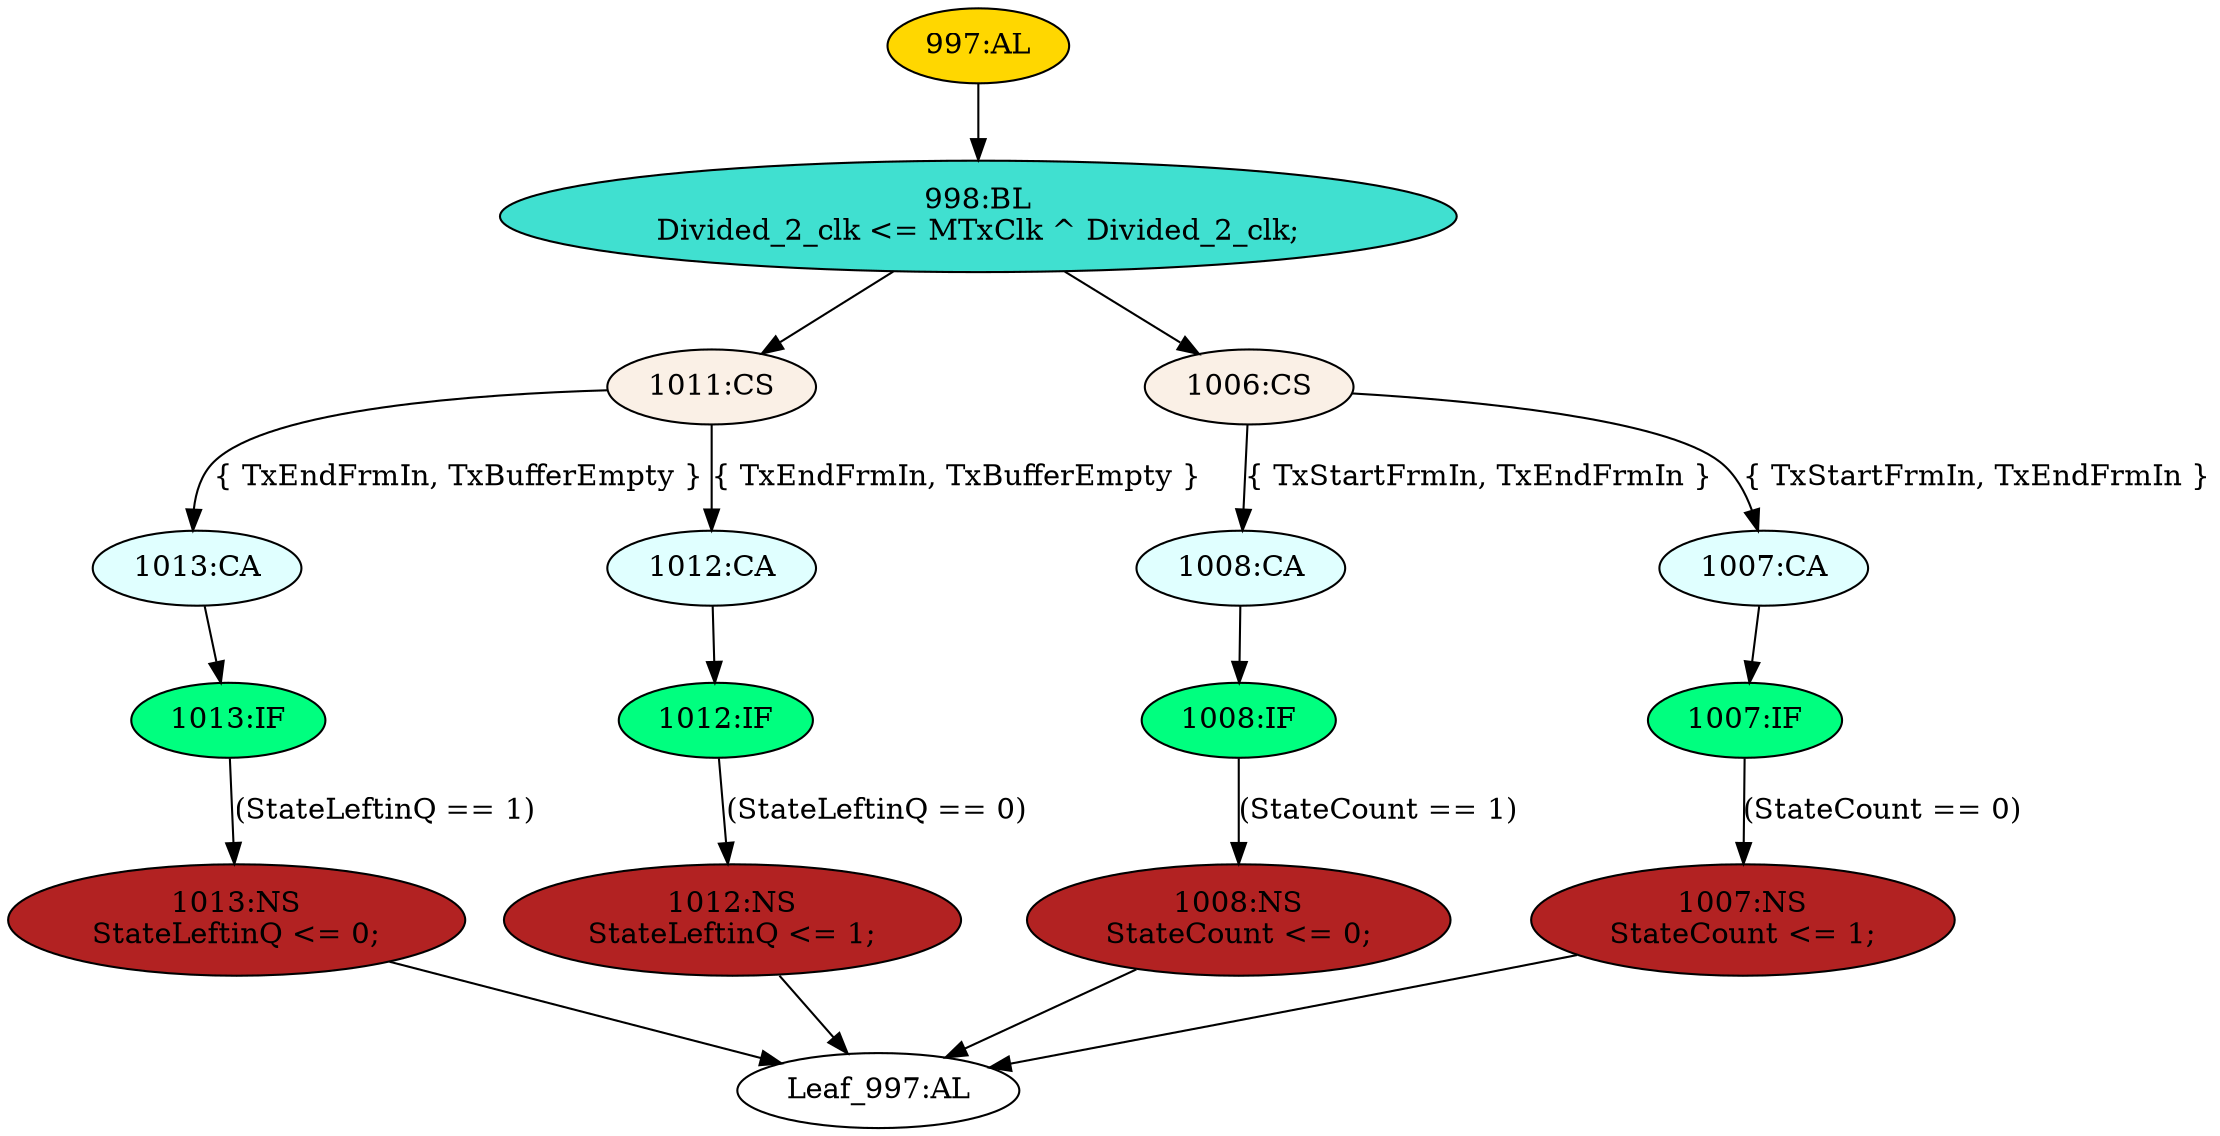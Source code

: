 strict digraph "" {
	node [label="\N"];
	"1013:CA"	 [ast="<pyverilog.vparser.ast.Case object at 0x7f83b382f290>",
		fillcolor=lightcyan,
		label="1013:CA",
		statements="[]",
		style=filled,
		typ=Case];
	"1013:IF"	 [ast="<pyverilog.vparser.ast.IfStatement object at 0x7f83b382f1d0>",
		fillcolor=springgreen,
		label="1013:IF",
		statements="[]",
		style=filled,
		typ=IfStatement];
	"1013:CA" -> "1013:IF"	 [cond="[]",
		lineno=None];
	"1008:IF"	 [ast="<pyverilog.vparser.ast.IfStatement object at 0x7f8391e56190>",
		fillcolor=springgreen,
		label="1008:IF",
		statements="[]",
		style=filled,
		typ=IfStatement];
	"1008:NS"	 [ast="<pyverilog.vparser.ast.NonblockingSubstitution object at 0x7f8391e56ed0>",
		fillcolor=firebrick,
		label="1008:NS
StateCount <= 0;",
		statements="[<pyverilog.vparser.ast.NonblockingSubstitution object at 0x7f8391e56ed0>]",
		style=filled,
		typ=NonblockingSubstitution];
	"1008:IF" -> "1008:NS"	 [cond="['StateCount']",
		label="(StateCount == 1)",
		lineno=1008];
	"1012:NS"	 [ast="<pyverilog.vparser.ast.NonblockingSubstitution object at 0x7f83b37b5090>",
		fillcolor=firebrick,
		label="1012:NS
StateLeftinQ <= 1;",
		statements="[<pyverilog.vparser.ast.NonblockingSubstitution object at 0x7f83b37b5090>]",
		style=filled,
		typ=NonblockingSubstitution];
	"Leaf_997:AL"	 [def_var="['StateLeftinQ', 'Divided_2_clk', 'StateCount']",
		label="Leaf_997:AL"];
	"1012:NS" -> "Leaf_997:AL"	 [cond="[]",
		lineno=None];
	"1011:CS"	 [ast="<pyverilog.vparser.ast.CaseStatement object at 0x7f83b37b5290>",
		fillcolor=linen,
		label="1011:CS",
		statements="[]",
		style=filled,
		typ=CaseStatement];
	"1011:CS" -> "1013:CA"	 [cond="['TxEndFrmIn', 'TxBufferEmpty']",
		label="{ TxEndFrmIn, TxBufferEmpty }",
		lineno=1011];
	"1012:CA"	 [ast="<pyverilog.vparser.ast.Case object at 0x7f83b37b53d0>",
		fillcolor=lightcyan,
		label="1012:CA",
		statements="[]",
		style=filled,
		typ=Case];
	"1011:CS" -> "1012:CA"	 [cond="['TxEndFrmIn', 'TxBufferEmpty']",
		label="{ TxEndFrmIn, TxBufferEmpty }",
		lineno=1011];
	"1008:NS" -> "Leaf_997:AL"	 [cond="[]",
		lineno=None];
	"1007:IF"	 [ast="<pyverilog.vparser.ast.IfStatement object at 0x7f83b37b5710>",
		fillcolor=springgreen,
		label="1007:IF",
		statements="[]",
		style=filled,
		typ=IfStatement];
	"1007:NS"	 [ast="<pyverilog.vparser.ast.NonblockingSubstitution object at 0x7f83b37b5650>",
		fillcolor=firebrick,
		label="1007:NS
StateCount <= 1;",
		statements="[<pyverilog.vparser.ast.NonblockingSubstitution object at 0x7f83b37b5650>]",
		style=filled,
		typ=NonblockingSubstitution];
	"1007:IF" -> "1007:NS"	 [cond="['StateCount']",
		label="(StateCount == 0)",
		lineno=1007];
	"1006:CS"	 [ast="<pyverilog.vparser.ast.CaseStatement object at 0x7f83b37b5c90>",
		fillcolor=linen,
		label="1006:CS",
		statements="[]",
		style=filled,
		typ=CaseStatement];
	"1008:CA"	 [ast="<pyverilog.vparser.ast.Case object at 0x7f83b37b5890>",
		fillcolor=lightcyan,
		label="1008:CA",
		statements="[]",
		style=filled,
		typ=Case];
	"1006:CS" -> "1008:CA"	 [cond="['TxStartFrmIn', 'TxEndFrmIn']",
		label="{ TxStartFrmIn, TxEndFrmIn }",
		lineno=1006];
	"1007:CA"	 [ast="<pyverilog.vparser.ast.Case object at 0x7f83b37b5d90>",
		fillcolor=lightcyan,
		label="1007:CA",
		statements="[]",
		style=filled,
		typ=Case];
	"1006:CS" -> "1007:CA"	 [cond="['TxStartFrmIn', 'TxEndFrmIn']",
		label="{ TxStartFrmIn, TxEndFrmIn }",
		lineno=1006];
	"1008:CA" -> "1008:IF"	 [cond="[]",
		lineno=None];
	"997:AL"	 [ast="<pyverilog.vparser.ast.Always object at 0x7f83b37b5990>",
		clk_sens=True,
		fillcolor=gold,
		label="997:AL",
		sens="['MTxClk']",
		statements="[]",
		style=filled,
		typ=Always,
		use_var="['StateLeftinQ', 'TxBufferEmpty', 'StateCount', 'TxStartFrmIn', 'MTxClk', 'Divided_2_clk', 'TxEndFrmIn']"];
	"998:BL"	 [ast="<pyverilog.vparser.ast.Block object at 0x7f83b37b5a90>",
		fillcolor=turquoise,
		label="998:BL
Divided_2_clk <= MTxClk ^ Divided_2_clk;",
		statements="[<pyverilog.vparser.ast.NonblockingSubstitution object at 0x7f83b37b5ad0>]",
		style=filled,
		typ=Block];
	"997:AL" -> "998:BL"	 [cond="[]",
		lineno=None];
	"1013:NS"	 [ast="<pyverilog.vparser.ast.NonblockingSubstitution object at 0x7f83b382fb90>",
		fillcolor=firebrick,
		label="1013:NS
StateLeftinQ <= 0;",
		statements="[<pyverilog.vparser.ast.NonblockingSubstitution object at 0x7f83b382fb90>]",
		style=filled,
		typ=NonblockingSubstitution];
	"1013:IF" -> "1013:NS"	 [cond="['StateLeftinQ']",
		label="(StateLeftinQ == 1)",
		lineno=1013];
	"1007:NS" -> "Leaf_997:AL"	 [cond="[]",
		lineno=None];
	"1013:NS" -> "Leaf_997:AL"	 [cond="[]",
		lineno=None];
	"1012:IF"	 [ast="<pyverilog.vparser.ast.IfStatement object at 0x7f83b37b5450>",
		fillcolor=springgreen,
		label="1012:IF",
		statements="[]",
		style=filled,
		typ=IfStatement];
	"1012:CA" -> "1012:IF"	 [cond="[]",
		lineno=None];
	"998:BL" -> "1011:CS"	 [cond="[]",
		lineno=None];
	"998:BL" -> "1006:CS"	 [cond="[]",
		lineno=None];
	"1007:CA" -> "1007:IF"	 [cond="[]",
		lineno=None];
	"1012:IF" -> "1012:NS"	 [cond="['StateLeftinQ']",
		label="(StateLeftinQ == 0)",
		lineno=1012];
}
